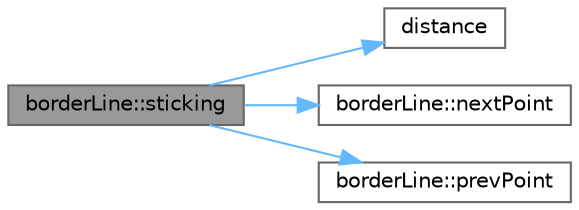 digraph "borderLine::sticking"
{
 // LATEX_PDF_SIZE
  bgcolor="transparent";
  edge [fontname=Helvetica,fontsize=10,labelfontname=Helvetica,labelfontsize=10];
  node [fontname=Helvetica,fontsize=10,shape=box,height=0.2,width=0.4];
  rankdir="LR";
  Node1 [id="Node000001",label="borderLine::sticking",height=0.2,width=0.4,color="gray40", fillcolor="grey60", style="filled", fontcolor="black",tooltip=" "];
  Node1 -> Node2 [id="edge1_Node000001_Node000002",color="steelblue1",style="solid",tooltip=" "];
  Node2 [id="Node000002",label="distance",height=0.2,width=0.4,color="grey40", fillcolor="white", style="filled",URL="$topol_8h.html#a9c3aa637043402e0303bfefa6b9e14e4",tooltip="Computes the cartesian distance between points (x0, y0) and (x1, y1)"];
  Node1 -> Node3 [id="edge2_Node000001_Node000003",color="steelblue1",style="solid",tooltip=" "];
  Node3 [id="Node000003",label="borderLine::nextPoint",height=0.2,width=0.4,color="grey40", fillcolor="white", style="filled",URL="$classborder_line.html#a754217543a26b2df2af42e099d622d3a",tooltip=" "];
  Node1 -> Node4 [id="edge3_Node000001_Node000004",color="steelblue1",style="solid",tooltip=" "];
  Node4 [id="Node000004",label="borderLine::prevPoint",height=0.2,width=0.4,color="grey40", fillcolor="white", style="filled",URL="$classborder_line.html#a802a6b27c53565cac9f56a6763091a0c",tooltip=" "];
}
